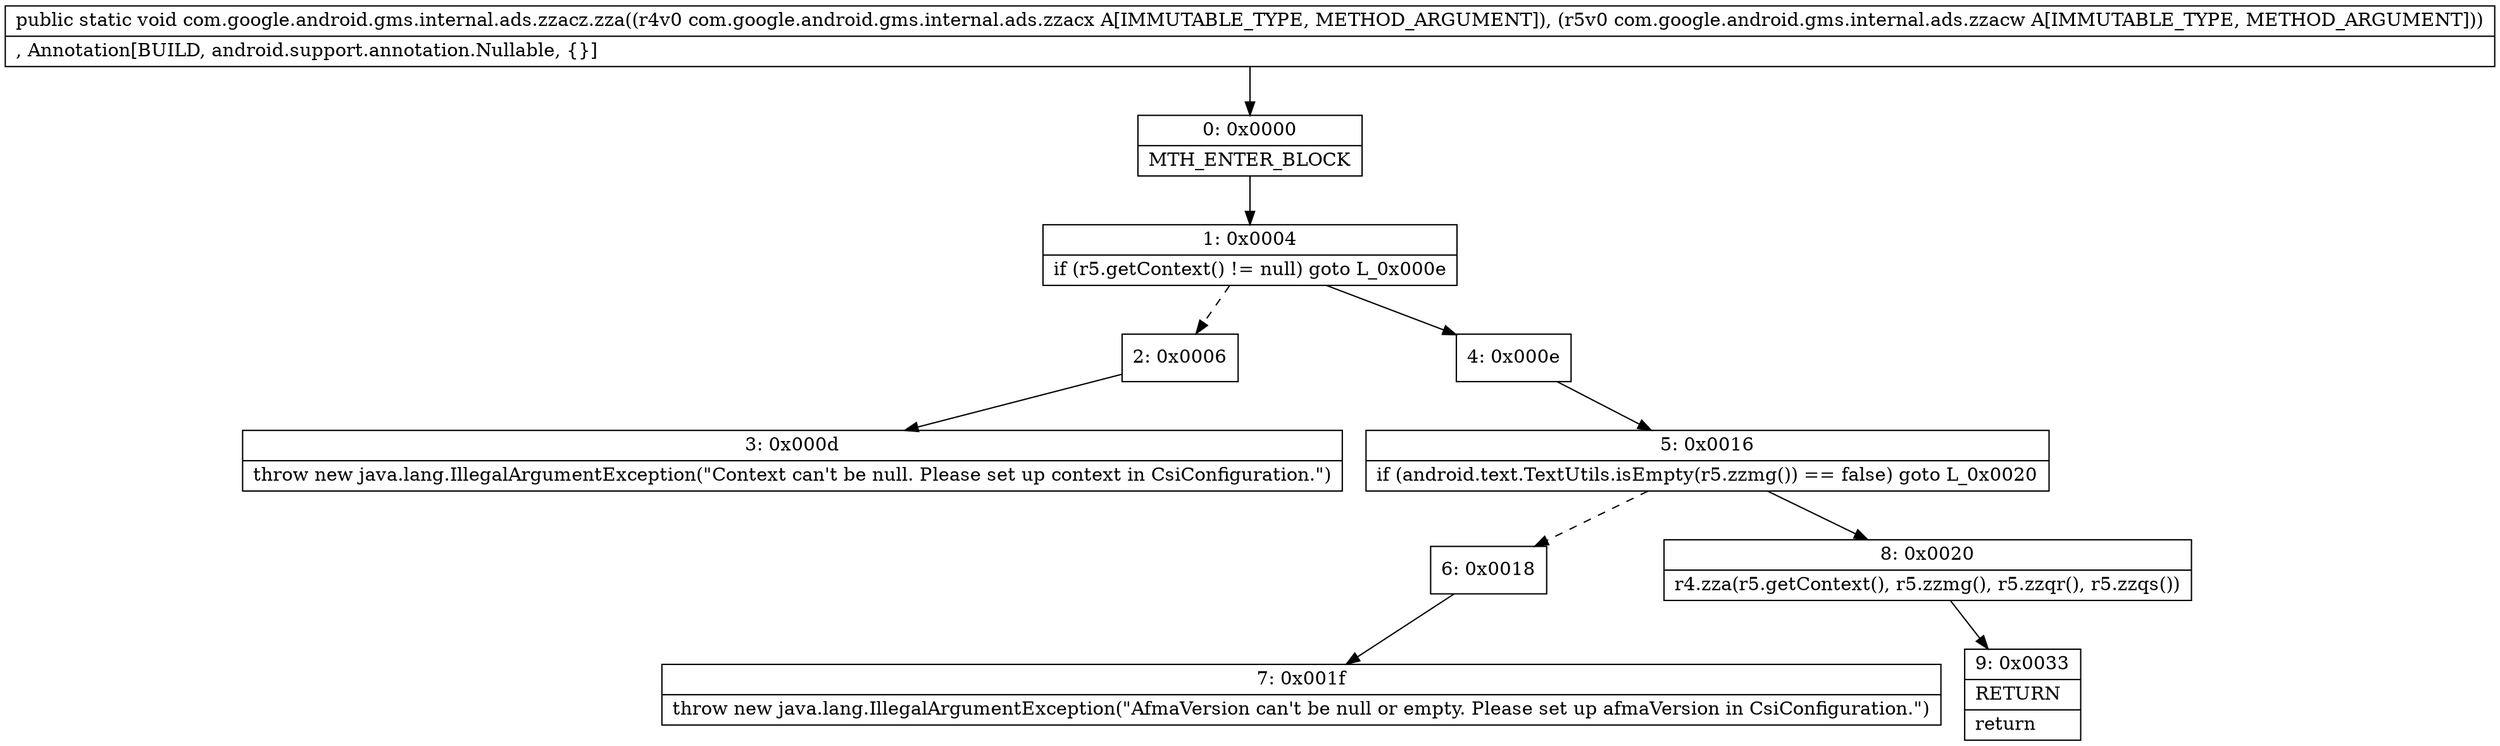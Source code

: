 digraph "CFG forcom.google.android.gms.internal.ads.zzacz.zza(Lcom\/google\/android\/gms\/internal\/ads\/zzacx;Lcom\/google\/android\/gms\/internal\/ads\/zzacw;)V" {
Node_0 [shape=record,label="{0\:\ 0x0000|MTH_ENTER_BLOCK\l}"];
Node_1 [shape=record,label="{1\:\ 0x0004|if (r5.getContext() != null) goto L_0x000e\l}"];
Node_2 [shape=record,label="{2\:\ 0x0006}"];
Node_3 [shape=record,label="{3\:\ 0x000d|throw new java.lang.IllegalArgumentException(\"Context can't be null. Please set up context in CsiConfiguration.\")\l}"];
Node_4 [shape=record,label="{4\:\ 0x000e}"];
Node_5 [shape=record,label="{5\:\ 0x0016|if (android.text.TextUtils.isEmpty(r5.zzmg()) == false) goto L_0x0020\l}"];
Node_6 [shape=record,label="{6\:\ 0x0018}"];
Node_7 [shape=record,label="{7\:\ 0x001f|throw new java.lang.IllegalArgumentException(\"AfmaVersion can't be null or empty. Please set up afmaVersion in CsiConfiguration.\")\l}"];
Node_8 [shape=record,label="{8\:\ 0x0020|r4.zza(r5.getContext(), r5.zzmg(), r5.zzqr(), r5.zzqs())\l}"];
Node_9 [shape=record,label="{9\:\ 0x0033|RETURN\l|return\l}"];
MethodNode[shape=record,label="{public static void com.google.android.gms.internal.ads.zzacz.zza((r4v0 com.google.android.gms.internal.ads.zzacx A[IMMUTABLE_TYPE, METHOD_ARGUMENT]), (r5v0 com.google.android.gms.internal.ads.zzacw A[IMMUTABLE_TYPE, METHOD_ARGUMENT]))  | , Annotation[BUILD, android.support.annotation.Nullable, \{\}]\l}"];
MethodNode -> Node_0;
Node_0 -> Node_1;
Node_1 -> Node_2[style=dashed];
Node_1 -> Node_4;
Node_2 -> Node_3;
Node_4 -> Node_5;
Node_5 -> Node_6[style=dashed];
Node_5 -> Node_8;
Node_6 -> Node_7;
Node_8 -> Node_9;
}

